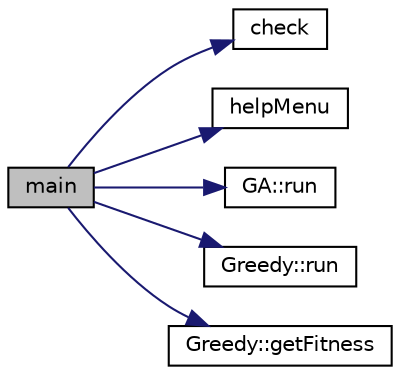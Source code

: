 digraph "main"
{
  edge [fontname="Helvetica",fontsize="10",labelfontname="Helvetica",labelfontsize="10"];
  node [fontname="Helvetica",fontsize="10",shape=record];
  rankdir="LR";
  Node6 [label="main",height=0.2,width=0.4,color="black", fillcolor="grey75", style="filled", fontcolor="black"];
  Node6 -> Node7 [color="midnightblue",fontsize="10",style="solid",fontname="Helvetica"];
  Node7 [label="check",height=0.2,width=0.4,color="black", fillcolor="white", style="filled",URL="$_number_partition_g_a_8cpp.html#a83f8adca24e250bfb5c9a90a35503ae9",tooltip="Keeps the console from closing after main has finished. "];
  Node6 -> Node8 [color="midnightblue",fontsize="10",style="solid",fontname="Helvetica"];
  Node8 [label="helpMenu",height=0.2,width=0.4,color="black", fillcolor="white", style="filled",URL="$_number_partition_g_a_8cpp.html#ac711f79a35ebd31f89aebf9ef213d904",tooltip="Displays the help menu to the console. "];
  Node6 -> Node9 [color="midnightblue",fontsize="10",style="solid",fontname="Helvetica"];
  Node9 [label="GA::run",height=0.2,width=0.4,color="black", fillcolor="white", style="filled",URL="$class_g_a.html#a4828dadbded41199cb54fc71daf4bd44",tooltip="run executes the genetic algorithm. "];
  Node6 -> Node10 [color="midnightblue",fontsize="10",style="solid",fontname="Helvetica"];
  Node10 [label="Greedy::run",height=0.2,width=0.4,color="black", fillcolor="white", style="filled",URL="$class_greedy.html#ac51edbfaebb1e123c887b923be647892",tooltip="Starts the main algorithm for the greedy algorithm. "];
  Node6 -> Node11 [color="midnightblue",fontsize="10",style="solid",fontname="Helvetica"];
  Node11 [label="Greedy::getFitness",height=0.2,width=0.4,color="black", fillcolor="white", style="filled",URL="$class_greedy.html#a02a3d97f6cc544571aa33376ce9c6ebb"];
}
